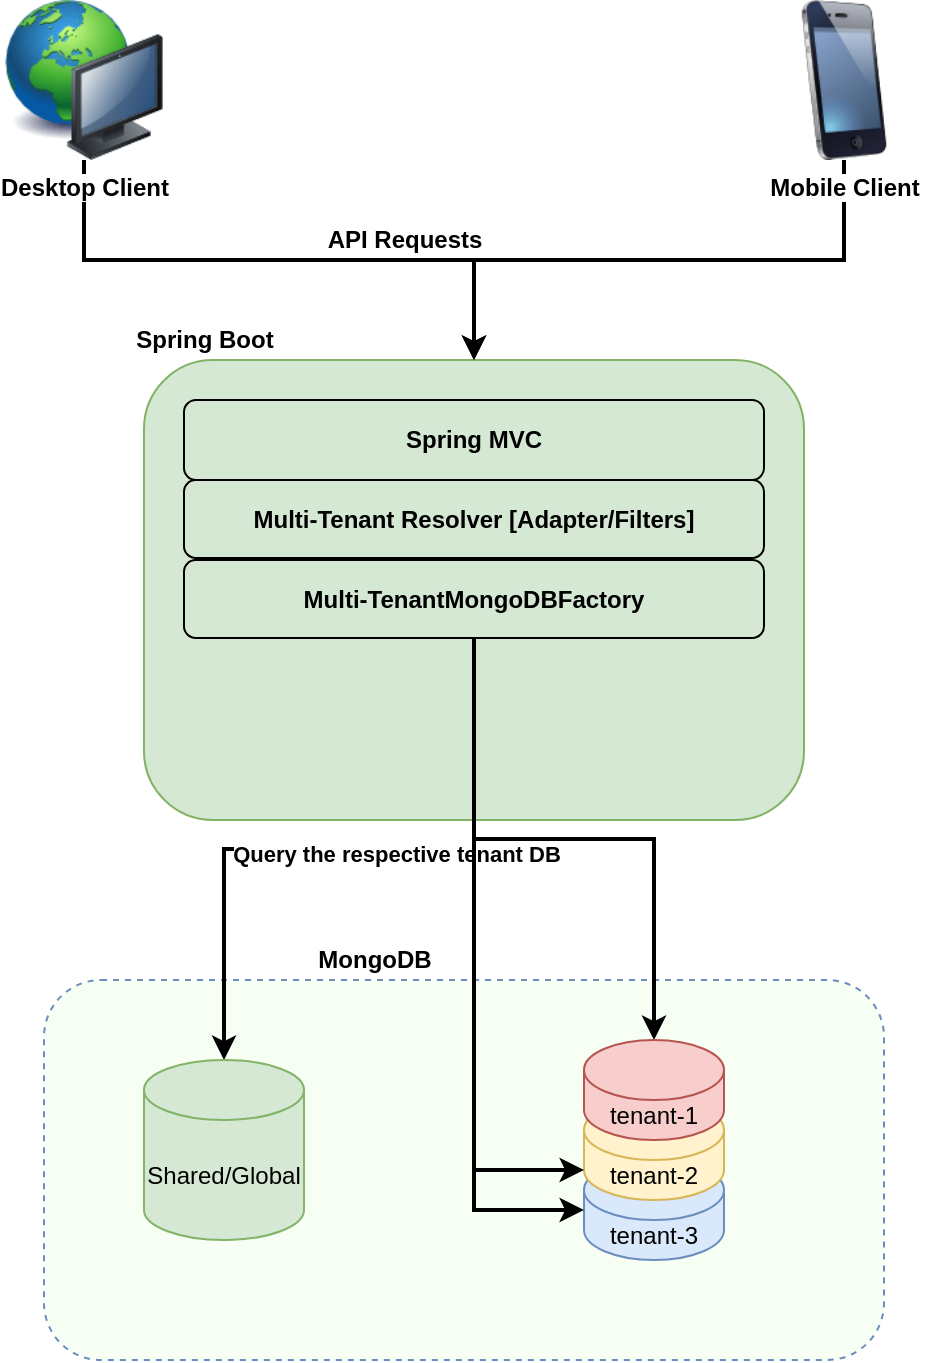 <mxfile version="13.9.9" type="device" pages="2"><diagram id="qB-dO63BBxSdb8qfw_TD" name="Page-2"><mxGraphModel dx="852" dy="494" grid="0" gridSize="10" guides="1" tooltips="1" connect="1" arrows="1" fold="1" page="1" pageScale="1" pageWidth="850" pageHeight="1100" math="0" shadow="0"><root><mxCell id="hIql92VM5UxOMljdL05h-0"/><mxCell id="hIql92VM5UxOMljdL05h-1" parent="hIql92VM5UxOMljdL05h-0"/><mxCell id="UsmNXiLO5HWax6J10t2K-0" value="" style="rounded=1;whiteSpace=wrap;html=1;dashed=1;strokeColor=#6c8ebf;fillColor=#F7FFF5;" parent="hIql92VM5UxOMljdL05h-1" vertex="1"><mxGeometry x="210" y="660" width="420" height="190" as="geometry"/></mxCell><mxCell id="Fw2b1iDU0PwVX5v57648-2" value="tenant-3" style="shape=cylinder3;whiteSpace=wrap;html=1;boundedLbl=1;backgroundOutline=1;size=15;fillColor=#dae8fc;strokeColor=#6c8ebf;" parent="hIql92VM5UxOMljdL05h-1" vertex="1"><mxGeometry x="480" y="750" width="70" height="50" as="geometry"/></mxCell><mxCell id="Fw2b1iDU0PwVX5v57648-1" value="tenant-2" style="shape=cylinder3;whiteSpace=wrap;html=1;boundedLbl=1;backgroundOutline=1;size=15;fillColor=#fff2cc;strokeColor=#d6b656;" parent="hIql92VM5UxOMljdL05h-1" vertex="1"><mxGeometry x="480" y="720" width="70" height="50" as="geometry"/></mxCell><mxCell id="dmaKUqvUkL3gWS9oy2WG-2" value="" style="rounded=1;whiteSpace=wrap;html=1;fillColor=#d5e8d4;strokeColor=#82b366;" parent="hIql92VM5UxOMljdL05h-1" vertex="1"><mxGeometry x="260" y="350" width="330" height="230" as="geometry"/></mxCell><mxCell id="Fw2b1iDU0PwVX5v57648-5" style="edgeStyle=orthogonalEdgeStyle;rounded=0;orthogonalLoop=1;jettySize=auto;html=1;entryX=0.5;entryY=0;entryDx=0;entryDy=0;strokeWidth=2;" parent="hIql92VM5UxOMljdL05h-1" source="dmaKUqvUkL3gWS9oy2WG-0" target="dmaKUqvUkL3gWS9oy2WG-2" edge="1"><mxGeometry relative="1" as="geometry"><mxPoint x="450" y="340" as="targetPoint"/></mxGeometry></mxCell><mxCell id="dmaKUqvUkL3gWS9oy2WG-0" value="&lt;b&gt;Desktop Client&lt;/b&gt;" style="image;html=1;image=img/lib/clip_art/computers/Network_128x128.png" parent="hIql92VM5UxOMljdL05h-1" vertex="1"><mxGeometry x="190" y="170" width="80" height="80" as="geometry"/></mxCell><mxCell id="Fw2b1iDU0PwVX5v57648-6" style="edgeStyle=orthogonalEdgeStyle;rounded=0;orthogonalLoop=1;jettySize=auto;html=1;strokeWidth=2;" parent="hIql92VM5UxOMljdL05h-1" source="dmaKUqvUkL3gWS9oy2WG-1" target="dmaKUqvUkL3gWS9oy2WG-2" edge="1"><mxGeometry relative="1" as="geometry"/></mxCell><mxCell id="dmaKUqvUkL3gWS9oy2WG-1" value="&lt;b&gt;Mobile Client&lt;/b&gt;" style="image;html=1;image=img/lib/clip_art/telecommunication/iPhone_128x128.png" parent="hIql92VM5UxOMljdL05h-1" vertex="1"><mxGeometry x="570" y="170" width="80" height="80" as="geometry"/></mxCell><mxCell id="QC7JZoBHIUqi9KAXBlWs-0" value="&lt;b&gt;Spring Boot&lt;/b&gt;" style="text;html=1;align=center;verticalAlign=middle;resizable=0;points=[];autosize=1;" parent="hIql92VM5UxOMljdL05h-1" vertex="1"><mxGeometry x="250" y="330" width="80" height="20" as="geometry"/></mxCell><mxCell id="QC7JZoBHIUqi9KAXBlWs-2" value="&lt;b&gt;Spring MVC&lt;/b&gt;" style="rounded=1;whiteSpace=wrap;html=1;fillColor=none;" parent="hIql92VM5UxOMljdL05h-1" vertex="1"><mxGeometry x="280" y="370" width="290" height="40" as="geometry"/></mxCell><mxCell id="QC7JZoBHIUqi9KAXBlWs-3" value="&lt;b&gt;Multi-Tenant Resolver [Adapter/Filters]&lt;/b&gt;" style="rounded=1;whiteSpace=wrap;html=1;fillColor=none;" parent="hIql92VM5UxOMljdL05h-1" vertex="1"><mxGeometry x="280" y="410" width="290" height="39" as="geometry"/></mxCell><mxCell id="Fw2b1iDU0PwVX5v57648-4" style="edgeStyle=orthogonalEdgeStyle;rounded=0;orthogonalLoop=1;jettySize=auto;html=1;strokeWidth=2;" parent="hIql92VM5UxOMljdL05h-1" source="XbbAufMQtxUuVuQkl2z2-0" target="Fw2b1iDU0PwVX5v57648-3" edge="1"><mxGeometry relative="1" as="geometry"/></mxCell><mxCell id="Fw2b1iDU0PwVX5v57648-9" value="&lt;b&gt;Query the respective tenant DB&lt;/b&gt;" style="edgeLabel;html=1;align=center;verticalAlign=middle;resizable=0;points=[];" parent="Fw2b1iDU0PwVX5v57648-4" vertex="1" connectable="0"><mxGeometry x="-0.141" y="2" relative="1" as="geometry"><mxPoint as="offset"/></mxGeometry></mxCell><mxCell id="Fw2b1iDU0PwVX5v57648-10" style="edgeStyle=orthogonalEdgeStyle;rounded=0;orthogonalLoop=1;jettySize=auto;html=1;strokeWidth=2;" parent="hIql92VM5UxOMljdL05h-1" source="XbbAufMQtxUuVuQkl2z2-0" target="Fw2b1iDU0PwVX5v57648-0" edge="1"><mxGeometry relative="1" as="geometry"/></mxCell><mxCell id="Fw2b1iDU0PwVX5v57648-11" style="edgeStyle=orthogonalEdgeStyle;rounded=0;orthogonalLoop=1;jettySize=auto;html=1;entryX=0;entryY=0.5;entryDx=0;entryDy=0;entryPerimeter=0;strokeWidth=2;" parent="hIql92VM5UxOMljdL05h-1" source="XbbAufMQtxUuVuQkl2z2-0" target="Fw2b1iDU0PwVX5v57648-2" edge="1"><mxGeometry relative="1" as="geometry"/></mxCell><mxCell id="Fw2b1iDU0PwVX5v57648-12" style="edgeStyle=orthogonalEdgeStyle;rounded=0;orthogonalLoop=1;jettySize=auto;html=1;entryX=0;entryY=1;entryDx=0;entryDy=-15;entryPerimeter=0;strokeWidth=2;" parent="hIql92VM5UxOMljdL05h-1" source="XbbAufMQtxUuVuQkl2z2-0" target="Fw2b1iDU0PwVX5v57648-1" edge="1"><mxGeometry relative="1" as="geometry"/></mxCell><mxCell id="XbbAufMQtxUuVuQkl2z2-0" value="&lt;b&gt;Multi-TenantMongoDBFactory&lt;/b&gt;" style="rounded=1;whiteSpace=wrap;html=1;fillColor=none;" parent="hIql92VM5UxOMljdL05h-1" vertex="1"><mxGeometry x="280" y="450" width="290" height="39" as="geometry"/></mxCell><mxCell id="UsmNXiLO5HWax6J10t2K-1" value="&lt;b&gt;MongoDB&lt;/b&gt;" style="text;html=1;align=center;verticalAlign=middle;resizable=0;points=[];autosize=1;" parent="hIql92VM5UxOMljdL05h-1" vertex="1"><mxGeometry x="340" y="640" width="70" height="20" as="geometry"/></mxCell><mxCell id="Fw2b1iDU0PwVX5v57648-0" value="tenant-1" style="shape=cylinder3;whiteSpace=wrap;html=1;boundedLbl=1;backgroundOutline=1;size=15;fillColor=#f8cecc;strokeColor=#b85450;" parent="hIql92VM5UxOMljdL05h-1" vertex="1"><mxGeometry x="480" y="690" width="70" height="50" as="geometry"/></mxCell><mxCell id="Fw2b1iDU0PwVX5v57648-3" value="Shared/Global" style="shape=cylinder3;whiteSpace=wrap;html=1;boundedLbl=1;backgroundOutline=1;size=15;fillColor=#d5e8d4;strokeColor=#82b366;" parent="hIql92VM5UxOMljdL05h-1" vertex="1"><mxGeometry x="260" y="700" width="80" height="90" as="geometry"/></mxCell><mxCell id="Fw2b1iDU0PwVX5v57648-7" value="&lt;b&gt;API Requests&lt;/b&gt;" style="text;html=1;align=center;verticalAlign=middle;resizable=0;points=[];autosize=1;" parent="hIql92VM5UxOMljdL05h-1" vertex="1"><mxGeometry x="345" y="280" width="90" height="20" as="geometry"/></mxCell></root></mxGraphModel></diagram><diagram id="KsDwo5mTvDOO3Za8jc2R" name="Page-4"><mxGraphModel dx="852" dy="494" grid="0" gridSize="10" guides="1" tooltips="1" connect="1" arrows="1" fold="1" page="1" pageScale="1" pageWidth="850" pageHeight="1100" math="0" shadow="0"><root><mxCell id="5ydtCjeH0Vf-4VH4tsaS-0"/><mxCell id="5ydtCjeH0Vf-4VH4tsaS-1" parent="5ydtCjeH0Vf-4VH4tsaS-0"/><mxCell id="TaMgc55UB5FVZPmdCRRN-3" value="" style="rounded=1;whiteSpace=wrap;html=1;strokeColor=#82b366;fillColor=none;" parent="5ydtCjeH0Vf-4VH4tsaS-1" vertex="1"><mxGeometry x="49" y="147.5" width="760" height="720" as="geometry"/></mxCell><mxCell id="TaMgc55UB5FVZPmdCRRN-0" value="" style="rounded=1;whiteSpace=wrap;html=1;dashed=1;strokeColor=#6c8ebf;fillColor=#F7FFF5;" parent="5ydtCjeH0Vf-4VH4tsaS-1" vertex="1"><mxGeometry x="231" y="895" width="420" height="190" as="geometry"/></mxCell><mxCell id="TaMgc55UB5FVZPmdCRRN-1" value="tenant-3" style="shape=cylinder3;whiteSpace=wrap;html=1;boundedLbl=1;backgroundOutline=1;size=15;fillColor=#dae8fc;strokeColor=#6c8ebf;" parent="5ydtCjeH0Vf-4VH4tsaS-1" vertex="1"><mxGeometry x="331" y="985" width="70" height="50" as="geometry"/></mxCell><mxCell id="TaMgc55UB5FVZPmdCRRN-2" value="tenant-2" style="shape=cylinder3;whiteSpace=wrap;html=1;boundedLbl=1;backgroundOutline=1;size=15;fillColor=#fff2cc;strokeColor=#d6b656;" parent="5ydtCjeH0Vf-4VH4tsaS-1" vertex="1"><mxGeometry x="331" y="955" width="70" height="50" as="geometry"/></mxCell><mxCell id="TaMgc55UB5FVZPmdCRRN-4" style="edgeStyle=orthogonalEdgeStyle;rounded=0;orthogonalLoop=1;jettySize=auto;html=1;entryX=0.518;entryY=0.9;entryDx=0;entryDy=0;strokeWidth=2;entryPerimeter=0;" parent="5ydtCjeH0Vf-4VH4tsaS-1" source="TaMgc55UB5FVZPmdCRRN-5" target="TaMgc55UB5FVZPmdCRRN-22" edge="1"><mxGeometry relative="1" as="geometry"><mxPoint x="450" y="200" as="targetPoint"/></mxGeometry></mxCell><mxCell id="TaMgc55UB5FVZPmdCRRN-5" value="&lt;b&gt;Desktop Client&lt;/b&gt;" style="image;html=1;image=img/lib/clip_art/computers/Network_128x128.png" parent="5ydtCjeH0Vf-4VH4tsaS-1" vertex="1"><mxGeometry x="190" y="30" width="80" height="80" as="geometry"/></mxCell><mxCell id="TaMgc55UB5FVZPmdCRRN-6" style="edgeStyle=orthogonalEdgeStyle;rounded=0;orthogonalLoop=1;jettySize=auto;html=1;strokeWidth=2;" parent="5ydtCjeH0Vf-4VH4tsaS-1" source="TaMgc55UB5FVZPmdCRRN-7" target="TaMgc55UB5FVZPmdCRRN-21" edge="1"><mxGeometry relative="1" as="geometry"/></mxCell><mxCell id="TaMgc55UB5FVZPmdCRRN-7" value="&lt;b&gt;Mobile Client&lt;/b&gt;" style="image;html=1;image=img/lib/clip_art/telecommunication/iPhone_128x128.png" parent="5ydtCjeH0Vf-4VH4tsaS-1" vertex="1"><mxGeometry x="570" y="30" width="80" height="80" as="geometry"/></mxCell><mxCell id="TaMgc55UB5FVZPmdCRRN-8" value="&lt;pre style=&quot;background-color: rgb(255 , 255 , 255) ; font-family: &amp;#34;jetbrains mono&amp;#34; , monospace ; font-size: 11.3pt&quot;&gt;&lt;b&gt;&lt;i style=&quot;color: rgb(0 , 0 , 0)&quot;&gt;Spring Boot&lt;/i&gt;[&lt;font color=&quot;#0000ff&quot;&gt;MultiTenantApplication&lt;/font&gt;]&lt;/b&gt;&lt;/pre&gt;" style="text;html=1;align=center;verticalAlign=middle;resizable=0;points=[];autosize=1;" parent="5ydtCjeH0Vf-4VH4tsaS-1" vertex="1"><mxGeometry x="10" y="205" width="330" height="50" as="geometry"/></mxCell><mxCell id="TaMgc55UB5FVZPmdCRRN-14" style="edgeStyle=orthogonalEdgeStyle;rounded=0;orthogonalLoop=1;jettySize=auto;html=1;entryX=0;entryY=0.5;entryDx=0;entryDy=0;entryPerimeter=0;strokeWidth=2;exitX=0.5;exitY=1;exitDx=0;exitDy=0;" parent="5ydtCjeH0Vf-4VH4tsaS-1" source="TaMgc55UB5FVZPmdCRRN-30" target="TaMgc55UB5FVZPmdCRRN-1" edge="1"><mxGeometry relative="1" as="geometry"/></mxCell><mxCell id="TaMgc55UB5FVZPmdCRRN-15" style="edgeStyle=orthogonalEdgeStyle;rounded=0;orthogonalLoop=1;jettySize=auto;html=1;entryX=0;entryY=1;entryDx=0;entryDy=-15;entryPerimeter=0;strokeWidth=2;exitX=0.5;exitY=1;exitDx=0;exitDy=0;" parent="5ydtCjeH0Vf-4VH4tsaS-1" source="TaMgc55UB5FVZPmdCRRN-30" target="TaMgc55UB5FVZPmdCRRN-2" edge="1"><mxGeometry relative="1" as="geometry"/></mxCell><mxCell id="TaMgc55UB5FVZPmdCRRN-17" value="&lt;b&gt;MongoDB&lt;/b&gt;" style="text;html=1;align=center;verticalAlign=middle;resizable=0;points=[];autosize=1;" parent="5ydtCjeH0Vf-4VH4tsaS-1" vertex="1"><mxGeometry x="220" y="875" width="70" height="20" as="geometry"/></mxCell><mxCell id="TaMgc55UB5FVZPmdCRRN-18" value="tenant-1" style="shape=cylinder3;whiteSpace=wrap;html=1;boundedLbl=1;backgroundOutline=1;size=15;fillColor=#f8cecc;strokeColor=#b85450;" parent="5ydtCjeH0Vf-4VH4tsaS-1" vertex="1"><mxGeometry x="331" y="925" width="70" height="50" as="geometry"/></mxCell><mxCell id="TaMgc55UB5FVZPmdCRRN-19" value="Shared/Global" style="shape=cylinder3;whiteSpace=wrap;html=1;boundedLbl=1;backgroundOutline=1;size=15;fillColor=#d5e8d4;strokeColor=#82b366;" parent="5ydtCjeH0Vf-4VH4tsaS-1" vertex="1"><mxGeometry x="495" y="937.5" width="80" height="90" as="geometry"/></mxCell><mxCell id="TaMgc55UB5FVZPmdCRRN-20" value="&lt;b&gt;API Requests&lt;/b&gt;" style="text;html=1;align=center;verticalAlign=middle;resizable=0;points=[];autosize=1;" parent="5ydtCjeH0Vf-4VH4tsaS-1" vertex="1"><mxGeometry x="345" y="140" width="90" height="20" as="geometry"/></mxCell><mxCell id="TaMgc55UB5FVZPmdCRRN-25" value="setTenantId" style="edgeStyle=orthogonalEdgeStyle;rounded=0;orthogonalLoop=1;jettySize=auto;html=1;exitX=0;exitY=0.5;exitDx=0;exitDy=0;entryX=0.75;entryY=0;entryDx=0;entryDy=0;" parent="5ydtCjeH0Vf-4VH4tsaS-1" source="TaMgc55UB5FVZPmdCRRN-21" target="TaMgc55UB5FVZPmdCRRN-24" edge="1"><mxGeometry relative="1" as="geometry"/></mxCell><mxCell id="TaMgc55UB5FVZPmdCRRN-28" value="" style="edgeStyle=orthogonalEdgeStyle;rounded=0;orthogonalLoop=1;jettySize=auto;html=1;startArrow=classic;startFill=1;endArrow=none;endFill=0;" parent="5ydtCjeH0Vf-4VH4tsaS-1" source="TaMgc55UB5FVZPmdCRRN-21" target="TaMgc55UB5FVZPmdCRRN-27" edge="1"><mxGeometry relative="1" as="geometry"/></mxCell><mxCell id="TaMgc55UB5FVZPmdCRRN-33" value="" style="edgeStyle=orthogonalEdgeStyle;rounded=0;orthogonalLoop=1;jettySize=auto;html=1;startArrow=none;startFill=0;endArrow=classic;endFill=1;exitX=0.5;exitY=1;exitDx=0;exitDy=0;" parent="5ydtCjeH0Vf-4VH4tsaS-1" source="TaMgc55UB5FVZPmdCRRN-21" target="TaMgc55UB5FVZPmdCRRN-32" edge="1"><mxGeometry relative="1" as="geometry"><mxPoint x="445.5" y="362" as="sourcePoint"/></mxGeometry></mxCell><mxCell id="TaMgc55UB5FVZPmdCRRN-21" value="Intercept the request - fetch tenant related information from header/prameter/pathVariable." style="rounded=1;whiteSpace=wrap;html=1;fillColor=none;" parent="5ydtCjeH0Vf-4VH4tsaS-1" vertex="1"><mxGeometry x="240" y="280" width="411" height="52" as="geometry"/></mxCell><mxCell id="TaMgc55UB5FVZPmdCRRN-22" value="&lt;i&gt;Request Interceptor&lt;/i&gt;[&lt;span style=&quot;background-color: rgb(255 , 255 , 255) ; font-family: &amp;#34;jetbrains mono&amp;#34; , monospace ; font-size: 11.3pt&quot;&gt;&lt;b&gt;&lt;font color=&quot;#0000ff&quot;&gt;MultiTenantHandlerInterceptor&lt;/font&gt;&lt;/b&gt;&lt;/span&gt;&lt;span&gt;]&lt;/span&gt;" style="text;html=1;strokeColor=none;fillColor=none;align=center;verticalAlign=middle;whiteSpace=wrap;rounded=0;" parent="5ydtCjeH0Vf-4VH4tsaS-1" vertex="1"><mxGeometry x="240" y="260" width="390" height="20" as="geometry"/></mxCell><mxCell id="TaMgc55UB5FVZPmdCRRN-24" value="Holds the tenatId provided by the Interceptor in ThreadLocal" style="whiteSpace=wrap;html=1;rounded=1;fillColor=none;" parent="5ydtCjeH0Vf-4VH4tsaS-1" vertex="1"><mxGeometry x="63.75" y="392" width="327" height="41" as="geometry"/></mxCell><mxCell id="TaMgc55UB5FVZPmdCRRN-26" value="&lt;i&gt;Tenant Holder&amp;nbsp;&lt;/i&gt;[&lt;span style=&quot;background-color: rgb(255 , 255 , 255) ; font-family: &amp;#34;jetbrains mono&amp;#34; , monospace ; font-size: 11.3pt&quot;&gt;&lt;font color=&quot;#0000ff&quot;&gt;&lt;b&gt;TenantHolder&lt;/b&gt;&lt;/font&gt;&lt;/span&gt;&lt;span&gt;]&lt;/span&gt;" style="text;html=1;strokeColor=none;fillColor=none;align=center;verticalAlign=middle;whiteSpace=wrap;rounded=0;" parent="5ydtCjeH0Vf-4VH4tsaS-1" vertex="1"><mxGeometry x="57" y="372" width="218" height="20" as="geometry"/></mxCell><mxCell id="TaMgc55UB5FVZPmdCRRN-27" value="Register Interceptor with WebMvcConfigurer" style="whiteSpace=wrap;html=1;rounded=1;fillColor=none;" parent="5ydtCjeH0Vf-4VH4tsaS-1" vertex="1"><mxGeometry x="658" y="353" width="125" height="48" as="geometry"/></mxCell><mxCell id="TaMgc55UB5FVZPmdCRRN-29" value="&lt;i&gt;config&amp;nbsp;&lt;/i&gt;[&lt;span style=&quot;background-color: rgb(255 , 255 , 255) ; font-family: &amp;#34;jetbrains mono&amp;#34; , monospace ; font-size: 11.3pt&quot;&gt;&lt;font color=&quot;#0000ff&quot;&gt;&lt;b&gt;ResourceConfig&lt;/b&gt;&lt;/font&gt;&lt;/span&gt;&lt;span&gt;]&lt;/span&gt;" style="text;html=1;strokeColor=none;fillColor=none;align=center;verticalAlign=middle;whiteSpace=wrap;rounded=0;" parent="5ydtCjeH0Vf-4VH4tsaS-1" vertex="1"><mxGeometry x="572" y="333" width="218" height="20" as="geometry"/></mxCell><mxCell id="TaMgc55UB5FVZPmdCRRN-48" style="edgeStyle=orthogonalEdgeStyle;rounded=0;orthogonalLoop=1;jettySize=auto;html=1;entryX=0;entryY=1;entryDx=0;entryDy=-15;entryPerimeter=0;startArrow=none;startFill=0;endArrow=classic;endFill=1;" parent="5ydtCjeH0Vf-4VH4tsaS-1" source="TaMgc55UB5FVZPmdCRRN-30" target="TaMgc55UB5FVZPmdCRRN-18" edge="1"><mxGeometry relative="1" as="geometry"/></mxCell><mxCell id="TaMgc55UB5FVZPmdCRRN-30" value="Override the getMongoDatabase() behaviour to get the tenantId from TenantHolder." style="rounded=1;whiteSpace=wrap;html=1;fillColor=none;" parent="5ydtCjeH0Vf-4VH4tsaS-1" vertex="1"><mxGeometry x="172" y="806" width="290" height="39" as="geometry"/></mxCell><mxCell id="TaMgc55UB5FVZPmdCRRN-31" value="&lt;i&gt;config&amp;nbsp;&lt;/i&gt;[&lt;span style=&quot;background-color: rgb(255 , 255 , 255) ; font-family: &amp;#34;jetbrains mono&amp;#34; , monospace ; font-size: 11.3pt&quot;&gt;&lt;b&gt;&lt;font color=&quot;#0000ff&quot;&gt;MultiTenantMongoDBFactory&lt;/font&gt;&lt;/b&gt;&lt;/span&gt;&lt;span&gt;]&lt;/span&gt;" style="text;html=1;strokeColor=none;fillColor=none;align=center;verticalAlign=middle;whiteSpace=wrap;rounded=0;" parent="5ydtCjeH0Vf-4VH4tsaS-1" vertex="1"><mxGeometry x="130" y="786" width="218" height="20" as="geometry"/></mxCell><mxCell id="TaMgc55UB5FVZPmdCRRN-46" value="for tenant DB" style="edgeStyle=orthogonalEdgeStyle;rounded=0;orthogonalLoop=1;jettySize=auto;html=1;startArrow=none;startFill=0;endArrow=classic;endFill=1;" parent="5ydtCjeH0Vf-4VH4tsaS-1" source="TaMgc55UB5FVZPmdCRRN-32" target="TaMgc55UB5FVZPmdCRRN-38" edge="1"><mxGeometry relative="1" as="geometry"/></mxCell><mxCell id="TaMgc55UB5FVZPmdCRRN-47" value="For shared/global DB" style="edgeStyle=orthogonalEdgeStyle;rounded=0;orthogonalLoop=1;jettySize=auto;html=1;entryX=0.693;entryY=0.05;entryDx=0;entryDy=0;entryPerimeter=0;startArrow=none;startFill=0;endArrow=classic;endFill=1;" parent="5ydtCjeH0Vf-4VH4tsaS-1" source="TaMgc55UB5FVZPmdCRRN-32" target="TaMgc55UB5FVZPmdCRRN-40" edge="1"><mxGeometry relative="1" as="geometry"/></mxCell><mxCell id="TaMgc55UB5FVZPmdCRRN-32" value="@RestController- recieves the request makes DB call.&lt;br&gt;1. Collection residing in shared DB&lt;br&gt;2. collection residing in tenant DB" style="whiteSpace=wrap;html=1;rounded=1;fillColor=none;" parent="5ydtCjeH0Vf-4VH4tsaS-1" vertex="1"><mxGeometry x="244" y="483" width="366" height="49" as="geometry"/></mxCell><mxCell id="TaMgc55UB5FVZPmdCRRN-36" value="&lt;i&gt;Resource/API&lt;/i&gt;[&lt;span style=&quot;background-color: rgb(255 , 255 , 255) ; font-family: &amp;#34;jetbrains mono&amp;#34; , monospace ; font-size: 11.3pt&quot;&gt;&lt;b&gt;&lt;font color=&quot;#0000ff&quot;&gt;CitizensResource&lt;/font&gt;&lt;/b&gt;&lt;/span&gt;&lt;span&gt;]&lt;/span&gt;" style="text;html=1;strokeColor=none;fillColor=none;align=center;verticalAlign=middle;whiteSpace=wrap;rounded=0;" parent="5ydtCjeH0Vf-4VH4tsaS-1" vertex="1"><mxGeometry x="433" y="455" width="218" height="20" as="geometry"/></mxCell><mxCell id="TaMgc55UB5FVZPmdCRRN-41" value="Uses&amp;nbsp;" style="edgeStyle=orthogonalEdgeStyle;rounded=0;orthogonalLoop=1;jettySize=auto;html=1;entryX=0.761;entryY=0.4;entryDx=0;entryDy=0;entryPerimeter=0;startArrow=none;startFill=0;endArrow=classic;endFill=1;" parent="5ydtCjeH0Vf-4VH4tsaS-1" source="TaMgc55UB5FVZPmdCRRN-37" target="TaMgc55UB5FVZPmdCRRN-31" edge="1"><mxGeometry relative="1" as="geometry"/></mxCell><mxCell id="TaMgc55UB5FVZPmdCRRN-37" value="&lt;span style=&quot;color: rgb(158 , 136 , 13) ; background-color: rgb(255 , 255 , 255) ; font-family: &amp;#34;jetbrains mono&amp;#34; , monospace ; font-size: 11.3pt&quot;&gt;@EnableMongoRepositories &lt;/span&gt;&amp;nbsp;with primary&amp;nbsp;&lt;span style=&quot;color: rgb(6 , 125 , 23) ; background-color: rgb(255 , 255 , 255) ; font-family: &amp;#34;jetbrains mono&amp;#34; , monospace ; font-size: 11.3pt&quot;&gt;mongoTemplate&lt;/span&gt;&lt;span&gt;&amp;nbsp;excluding repositories annotated with @SharedCollection&lt;/span&gt;" style="rounded=1;whiteSpace=wrap;html=1;fillColor=none;" parent="5ydtCjeH0Vf-4VH4tsaS-1" vertex="1"><mxGeometry x="122" y="626" width="290" height="61" as="geometry"/></mxCell><mxCell id="TaMgc55UB5FVZPmdCRRN-38" value="&lt;i&gt;config&amp;nbsp;&lt;/i&gt;[&lt;span style=&quot;background-color: rgb(255 , 255 , 255) ; font-family: &amp;#34;jetbrains mono&amp;#34; , monospace ; font-size: 11.3pt&quot;&gt;&lt;b&gt;&lt;font color=&quot;#0000ff&quot;&gt;MultiTenantMongoAppConfig&lt;/font&gt;&lt;/b&gt;&lt;/span&gt;&lt;span&gt;]&lt;/span&gt;" style="text;html=1;strokeColor=none;fillColor=none;align=center;verticalAlign=middle;whiteSpace=wrap;rounded=0;" parent="5ydtCjeH0Vf-4VH4tsaS-1" vertex="1"><mxGeometry x="80" y="606" width="218" height="20" as="geometry"/></mxCell><mxCell id="TaMgc55UB5FVZPmdCRRN-43" value="Uses" style="edgeStyle=orthogonalEdgeStyle;rounded=0;orthogonalLoop=1;jettySize=auto;html=1;startArrow=none;startFill=0;endArrow=classic;endFill=1;" parent="5ydtCjeH0Vf-4VH4tsaS-1" source="TaMgc55UB5FVZPmdCRRN-39" target="TaMgc55UB5FVZPmdCRRN-42" edge="1"><mxGeometry relative="1" as="geometry"/></mxCell><mxCell id="TaMgc55UB5FVZPmdCRRN-39" value="&lt;span style=&quot;color: rgb(158 , 136 , 13) ; background-color: rgb(255 , 255 , 255) ; font-family: &amp;#34;jetbrains mono&amp;#34; , monospace ; font-size: 11.3pt&quot;&gt;@EnableMongoRepositories &lt;/span&gt;&amp;nbsp;with primary&amp;nbsp;&lt;span style=&quot;color: rgb(6 , 125 , 23) ; background-color: rgb(255 , 255 , 255) ; font-family: &amp;#34;jetbrains mono&amp;#34; , monospace ; font-size: 11.3pt&quot;&gt;mongoTemplateShared&lt;/span&gt;&lt;span&gt;&amp;nbsp;including repositories annotated with @SharedCollection&lt;/span&gt;" style="rounded=1;whiteSpace=wrap;html=1;fillColor=none;" parent="5ydtCjeH0Vf-4VH4tsaS-1" vertex="1"><mxGeometry x="502" y="626" width="290" height="61" as="geometry"/></mxCell><mxCell id="TaMgc55UB5FVZPmdCRRN-40" value="&lt;i&gt;config&amp;nbsp;&lt;/i&gt;[&lt;span style=&quot;background-color: rgb(255 , 255 , 255) ; font-family: &amp;#34;jetbrains mono&amp;#34; , monospace ; font-size: 11.3pt&quot;&gt;&lt;b&gt;&lt;font color=&quot;#0000ff&quot;&gt;SharedMongoConfig&lt;/font&gt;&lt;/b&gt;&lt;/span&gt;&lt;span&gt;]&lt;/span&gt;" style="text;html=1;strokeColor=none;fillColor=none;align=center;verticalAlign=middle;whiteSpace=wrap;rounded=0;" parent="5ydtCjeH0Vf-4VH4tsaS-1" vertex="1"><mxGeometry x="460" y="606" width="218" height="20" as="geometry"/></mxCell><mxCell id="TaMgc55UB5FVZPmdCRRN-49" style="edgeStyle=orthogonalEdgeStyle;rounded=0;orthogonalLoop=1;jettySize=auto;html=1;entryX=0.5;entryY=0;entryDx=0;entryDy=0;entryPerimeter=0;startArrow=none;startFill=0;endArrow=classic;endFill=1;" parent="5ydtCjeH0Vf-4VH4tsaS-1" source="TaMgc55UB5FVZPmdCRRN-42" target="TaMgc55UB5FVZPmdCRRN-19" edge="1"><mxGeometry relative="1" as="geometry"/></mxCell><mxCell id="TaMgc55UB5FVZPmdCRRN-42" value="&lt;b&gt;&lt;font color=&quot;#0000ff&quot;&gt;[&lt;span style=&quot;background-color: rgb(255 , 255 , 255) ; font-family: &amp;#34;jetbrains mono&amp;#34; , monospace ; font-size: 11.3pt&quot;&gt;SimpleMongoClientDatabaseFactory&lt;/span&gt;&lt;span&gt;]&lt;/span&gt;&lt;/font&gt;&lt;/b&gt;" style="text;html=1;strokeColor=none;fillColor=none;align=center;verticalAlign=middle;whiteSpace=wrap;rounded=0;" parent="5ydtCjeH0Vf-4VH4tsaS-1" vertex="1"><mxGeometry x="540" y="792" width="218" height="20" as="geometry"/></mxCell></root></mxGraphModel></diagram></mxfile>